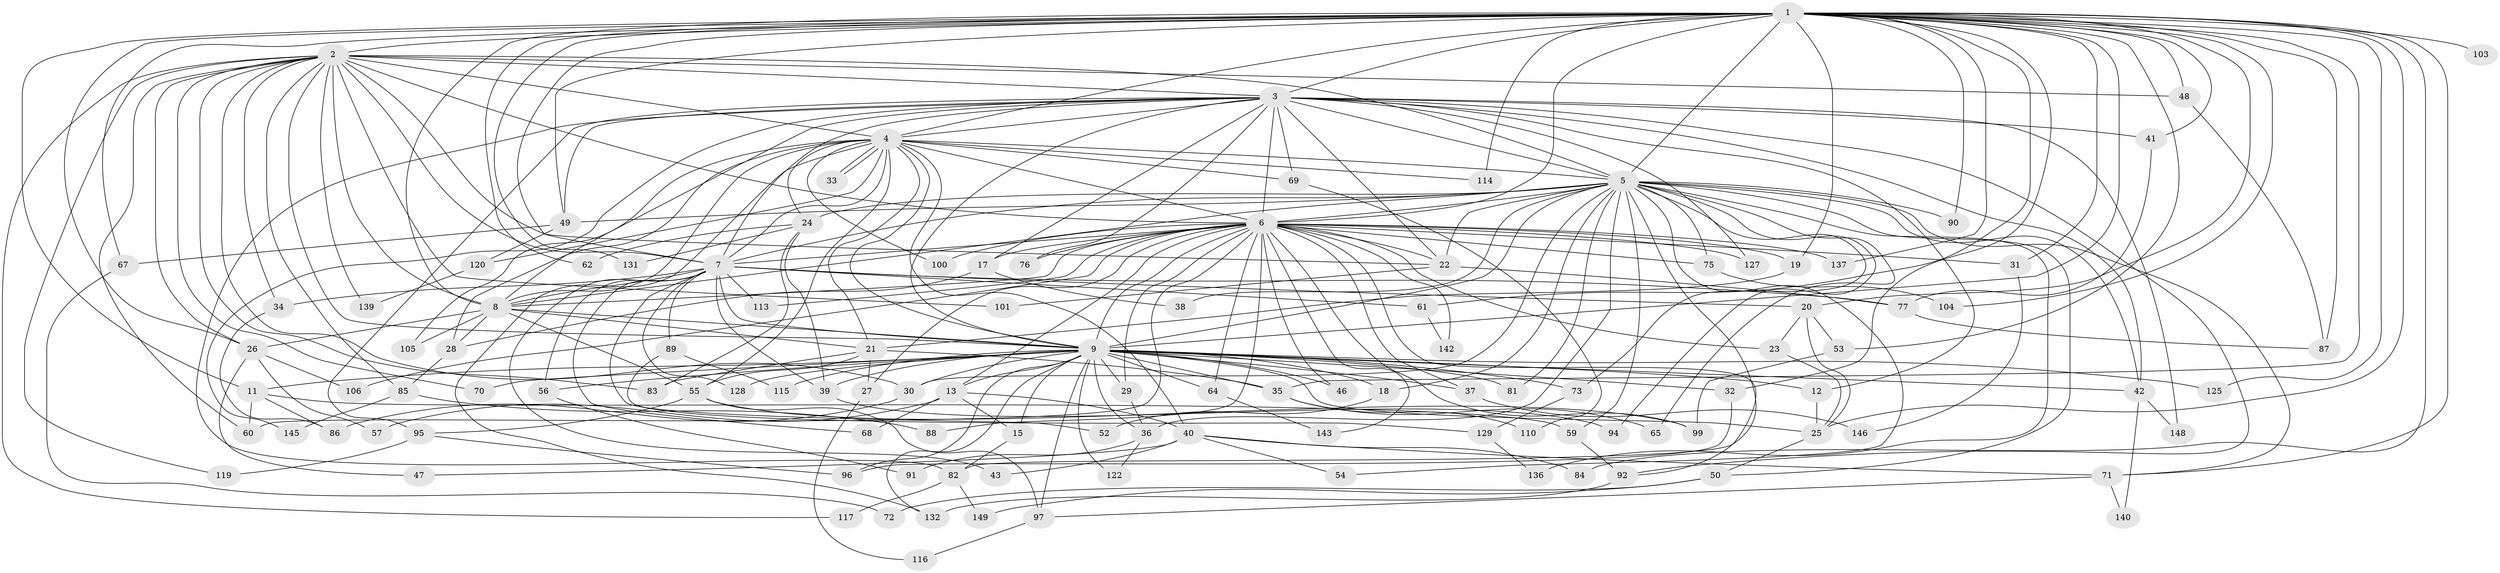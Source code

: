 // original degree distribution, {26: 0.006711409395973154, 22: 0.013422818791946308, 24: 0.006711409395973154, 30: 0.006711409395973154, 33: 0.006711409395973154, 20: 0.006711409395973154, 14: 0.006711409395973154, 36: 0.006711409395973154, 19: 0.006711409395973154, 5: 0.053691275167785234, 3: 0.28859060402684567, 6: 0.040268456375838924, 4: 0.06711409395973154, 7: 0.006711409395973154, 2: 0.4697986577181208, 8: 0.006711409395973154}
// Generated by graph-tools (version 1.1) at 2025/10/02/27/25 16:10:58]
// undirected, 115 vertices, 273 edges
graph export_dot {
graph [start="1"]
  node [color=gray90,style=filled];
  1 [super="+10"];
  2 [super="+14"];
  3 [super="+130"];
  4 [super="+74"];
  5 [super="+124"];
  6 [super="+111"];
  7 [super="+16"];
  8 [super="+44"];
  9 [super="+45"];
  11 [super="+133"];
  12 [super="+79"];
  13 [super="+58"];
  15;
  17;
  18;
  19;
  20 [super="+141"];
  21;
  22 [super="+126"];
  23;
  24;
  25;
  26 [super="+51"];
  27;
  28 [super="+107"];
  29;
  30 [super="+66"];
  31;
  32;
  33;
  34;
  35 [super="+118"];
  36 [super="+78"];
  37;
  38;
  39 [super="+63"];
  40;
  41 [super="+134"];
  42 [super="+147"];
  43;
  46;
  47 [super="+112"];
  48;
  49;
  50;
  52;
  53;
  54;
  55;
  56;
  57;
  59 [super="+102"];
  60;
  61;
  62;
  64;
  65;
  67;
  68;
  69;
  70;
  71 [super="+93"];
  72;
  73;
  75;
  76;
  77 [super="+80"];
  81;
  82;
  83 [super="+98"];
  84;
  85;
  86 [super="+138"];
  87 [super="+144"];
  88;
  89;
  90 [super="+108"];
  91;
  92;
  94;
  95 [super="+123"];
  96;
  97 [super="+121"];
  99 [super="+109"];
  100;
  101;
  103;
  104;
  105;
  106;
  110;
  113;
  114;
  115;
  116;
  117;
  119;
  120;
  122;
  125;
  127;
  128;
  129;
  131;
  132 [super="+135"];
  136;
  137;
  139;
  140;
  142;
  143;
  145;
  146;
  148;
  149;
  1 -- 2 [weight=3];
  1 -- 3 [weight=2];
  1 -- 4 [weight=2];
  1 -- 5 [weight=2];
  1 -- 6 [weight=2];
  1 -- 7 [weight=2];
  1 -- 8 [weight=2];
  1 -- 9 [weight=2];
  1 -- 11;
  1 -- 19;
  1 -- 20;
  1 -- 32;
  1 -- 41;
  1 -- 49;
  1 -- 53;
  1 -- 61;
  1 -- 62;
  1 -- 67;
  1 -- 71;
  1 -- 104;
  1 -- 125;
  1 -- 131;
  1 -- 137;
  1 -- 103;
  1 -- 90;
  1 -- 48;
  1 -- 114;
  1 -- 84;
  1 -- 25;
  1 -- 26;
  1 -- 31;
  1 -- 35;
  1 -- 87;
  2 -- 3;
  2 -- 4;
  2 -- 5;
  2 -- 6;
  2 -- 7;
  2 -- 8;
  2 -- 9;
  2 -- 22;
  2 -- 26;
  2 -- 30;
  2 -- 34;
  2 -- 48;
  2 -- 60;
  2 -- 70;
  2 -- 83;
  2 -- 85;
  2 -- 117;
  2 -- 119;
  2 -- 139;
  2 -- 101;
  3 -- 4;
  3 -- 5;
  3 -- 6;
  3 -- 7;
  3 -- 8;
  3 -- 9;
  3 -- 12;
  3 -- 17;
  3 -- 41 [weight=2];
  3 -- 42;
  3 -- 69;
  3 -- 76;
  3 -- 82;
  3 -- 92;
  3 -- 95;
  3 -- 127;
  3 -- 145;
  3 -- 148;
  3 -- 49;
  3 -- 22;
  4 -- 5;
  4 -- 6;
  4 -- 7 [weight=2];
  4 -- 8;
  4 -- 9;
  4 -- 21;
  4 -- 24;
  4 -- 33;
  4 -- 33;
  4 -- 40;
  4 -- 69;
  4 -- 100;
  4 -- 105;
  4 -- 114;
  4 -- 120;
  4 -- 132;
  4 -- 55;
  4 -- 28;
  5 -- 6;
  5 -- 7;
  5 -- 8;
  5 -- 9;
  5 -- 18;
  5 -- 22;
  5 -- 24;
  5 -- 36;
  5 -- 38;
  5 -- 49;
  5 -- 50;
  5 -- 54;
  5 -- 59;
  5 -- 65;
  5 -- 71;
  5 -- 73;
  5 -- 75;
  5 -- 81;
  5 -- 90 [weight=2];
  5 -- 94;
  5 -- 136;
  5 -- 82;
  5 -- 42;
  5 -- 30;
  6 -- 7;
  6 -- 8;
  6 -- 9;
  6 -- 13;
  6 -- 17;
  6 -- 19;
  6 -- 23;
  6 -- 27;
  6 -- 29;
  6 -- 31;
  6 -- 37;
  6 -- 46;
  6 -- 60;
  6 -- 64;
  6 -- 75;
  6 -- 76;
  6 -- 88;
  6 -- 92;
  6 -- 99;
  6 -- 100;
  6 -- 106;
  6 -- 113;
  6 -- 127;
  6 -- 137;
  6 -- 142;
  6 -- 143;
  6 -- 22;
  7 -- 8;
  7 -- 9;
  7 -- 20;
  7 -- 34;
  7 -- 43;
  7 -- 52;
  7 -- 61;
  7 -- 77;
  7 -- 89 [weight=2];
  7 -- 113;
  7 -- 128;
  7 -- 39;
  7 -- 68;
  7 -- 56;
  8 -- 9;
  8 -- 26;
  8 -- 28;
  8 -- 55;
  8 -- 105;
  8 -- 21;
  9 -- 11;
  9 -- 12;
  9 -- 13 [weight=2];
  9 -- 15;
  9 -- 18;
  9 -- 29;
  9 -- 30;
  9 -- 32;
  9 -- 35;
  9 -- 36;
  9 -- 37;
  9 -- 39;
  9 -- 42;
  9 -- 56;
  9 -- 64;
  9 -- 70;
  9 -- 73;
  9 -- 81;
  9 -- 96;
  9 -- 97;
  9 -- 115;
  9 -- 122;
  9 -- 125;
  9 -- 128;
  9 -- 132;
  9 -- 46;
  9 -- 25;
  11 -- 59;
  11 -- 86;
  11 -- 60;
  12 -- 25;
  13 -- 15;
  13 -- 40;
  13 -- 57;
  13 -- 68;
  15 -- 82;
  17 -- 28;
  17 -- 38;
  18 -- 52;
  19 -- 21;
  20 -- 23;
  20 -- 53;
  20 -- 25;
  21 -- 27;
  21 -- 35;
  21 -- 55;
  21 -- 83;
  22 -- 101;
  22 -- 77;
  23 -- 25;
  24 -- 39;
  24 -- 62;
  24 -- 83;
  24 -- 131;
  25 -- 50;
  26 -- 47;
  26 -- 57;
  26 -- 106;
  27 -- 116;
  28 -- 85;
  29 -- 36;
  30 -- 86;
  31 -- 146;
  32 -- 96;
  34 -- 86;
  35 -- 65;
  35 -- 110;
  36 -- 91;
  36 -- 122;
  37 -- 146;
  39 -- 94;
  40 -- 43;
  40 -- 47 [weight=2];
  40 -- 54;
  40 -- 84;
  40 -- 71;
  41 -- 77;
  42 -- 140;
  42 -- 148;
  48 -- 87;
  49 -- 67;
  49 -- 120;
  50 -- 72;
  50 -- 149;
  53 -- 99;
  55 -- 95;
  55 -- 97;
  55 -- 99;
  56 -- 91;
  59 -- 92;
  61 -- 142;
  64 -- 143;
  67 -- 72;
  69 -- 110;
  71 -- 97;
  71 -- 140;
  73 -- 129;
  75 -- 104;
  77 -- 87;
  82 -- 117;
  82 -- 149;
  85 -- 88;
  85 -- 145;
  89 -- 115;
  89 -- 129;
  92 -- 132;
  95 -- 119;
  95 -- 96;
  97 -- 116;
  120 -- 139;
  129 -- 136;
}
